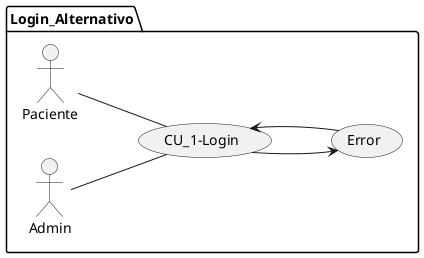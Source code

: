 @startuml
left to right direction
package Login_Alternativo {
    usecase "CU_1-Login" as CU_1
    (Error) as ER
    ' CU_1 --> (Home)

    actor Paciente as PA
    actor Admin as AD

    AD -- CU_1
    PA -- CU_1

    CU_1 --> ER
    ER --> CU_1 

}
@enduml
